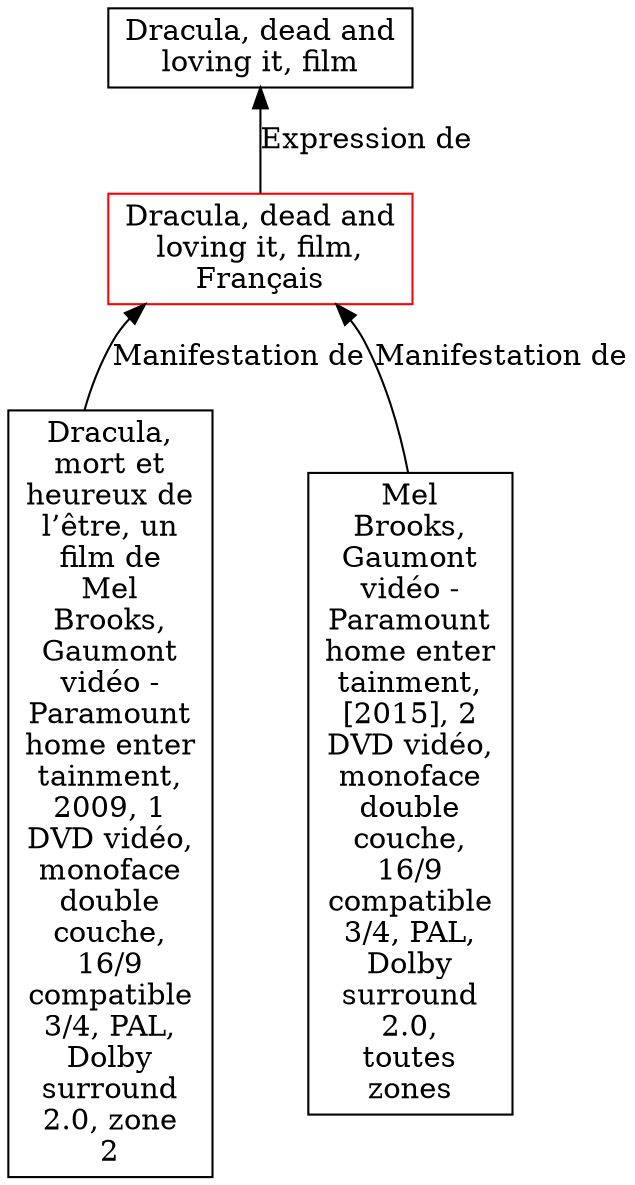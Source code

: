 // Notice UMLRM0121
digraph UMLRM0121 {
	node [align=left shape=rect]
	size="20,20"
	rankdir=BT
	UMLRM0121 [label="Dracula, dead and
loving it, film,
Français" color=red]
	UMLRM0120 [label="Dracula, dead and
loving it, film"]
	UMLRM0121 -> UMLRM0120 [label="Expression de"]
	UMLRM0122 [label="Dracula,
mort et
heureux de
l’être, un
film de
Mel
Brooks,
Gaumont
vidéo -
Paramount
home enter
tainment,
2009, 1
DVD vidéo,
monoface
double
couche,
16/9
compatible
3/4, PAL,
Dolby
surround
2.0, zone
2"]
	UMLRM0122 -> UMLRM0121 [label="Manifestation de"]
	UMLRM0190 [label="Mel
Brooks,
Gaumont
vidéo -
Paramount
home enter
tainment,
[2015], 2
DVD vidéo,
monoface
double
couche,
16/9
compatible
3/4, PAL,
Dolby
surround
2.0,
toutes
zones"]
	UMLRM0190 -> UMLRM0121 [label="Manifestation de"]
}

